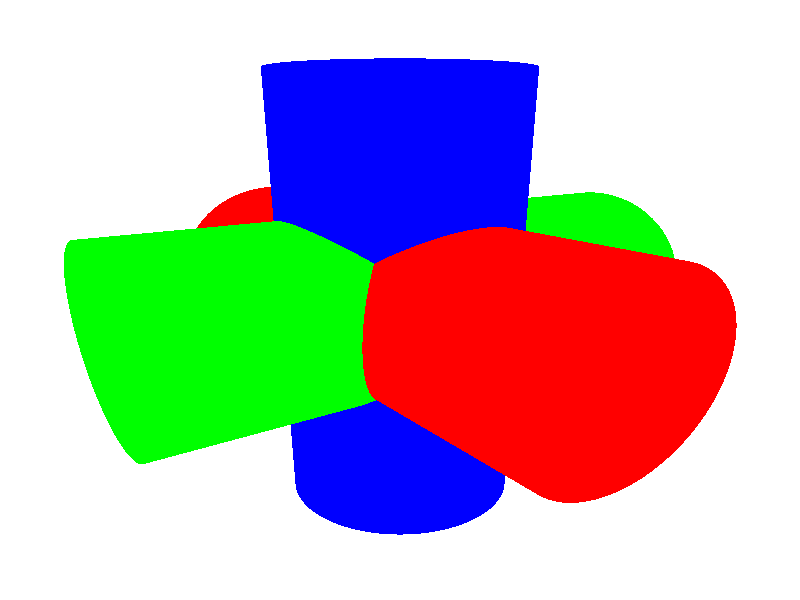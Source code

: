 #declare theta = 25;
#declare VP = <2.5*cos(radians(theta)),2.5*sin(radians(theta)*pi/2),1>;
camera {
   location VP
   up y
   right x
   angle 60
   sky <0,0,1>
   look_at <0,0,0>
}

global_settings { ambient_light <1,1,1> }
background { color rgb <1,1,1> }

light_source {
  VP + <0,0,5>
  color rgb <1,1,1>
}

#declare R = 0.5;
#declare L = 1.2;

#declare c1 = cylinder { 
	<-L,0,0>, <L,0,0>, R 
	texture { 
		pigment { color rgb <1,0,0> }
	}
}
#declare c2 = cylinder { 
	<0,-L,0>, <0,L,0>, R 
	texture { 
      pigment { color rgb <0,1,0> }
   }
}
#declare c3 = cylinder { 
	<0,0,-L>, <0,0,L>, R 
	texture { 
      pigment { color rgb <0,0,1> }
   }
}

#if (clock = 0)
union {
	object { c1 }
   object { c2 }
   object { c3 }
}
#end

#if (clock = 1)
intersection {
   object { c1 }
   object { c2 }
   object { c3 }
}
#end

